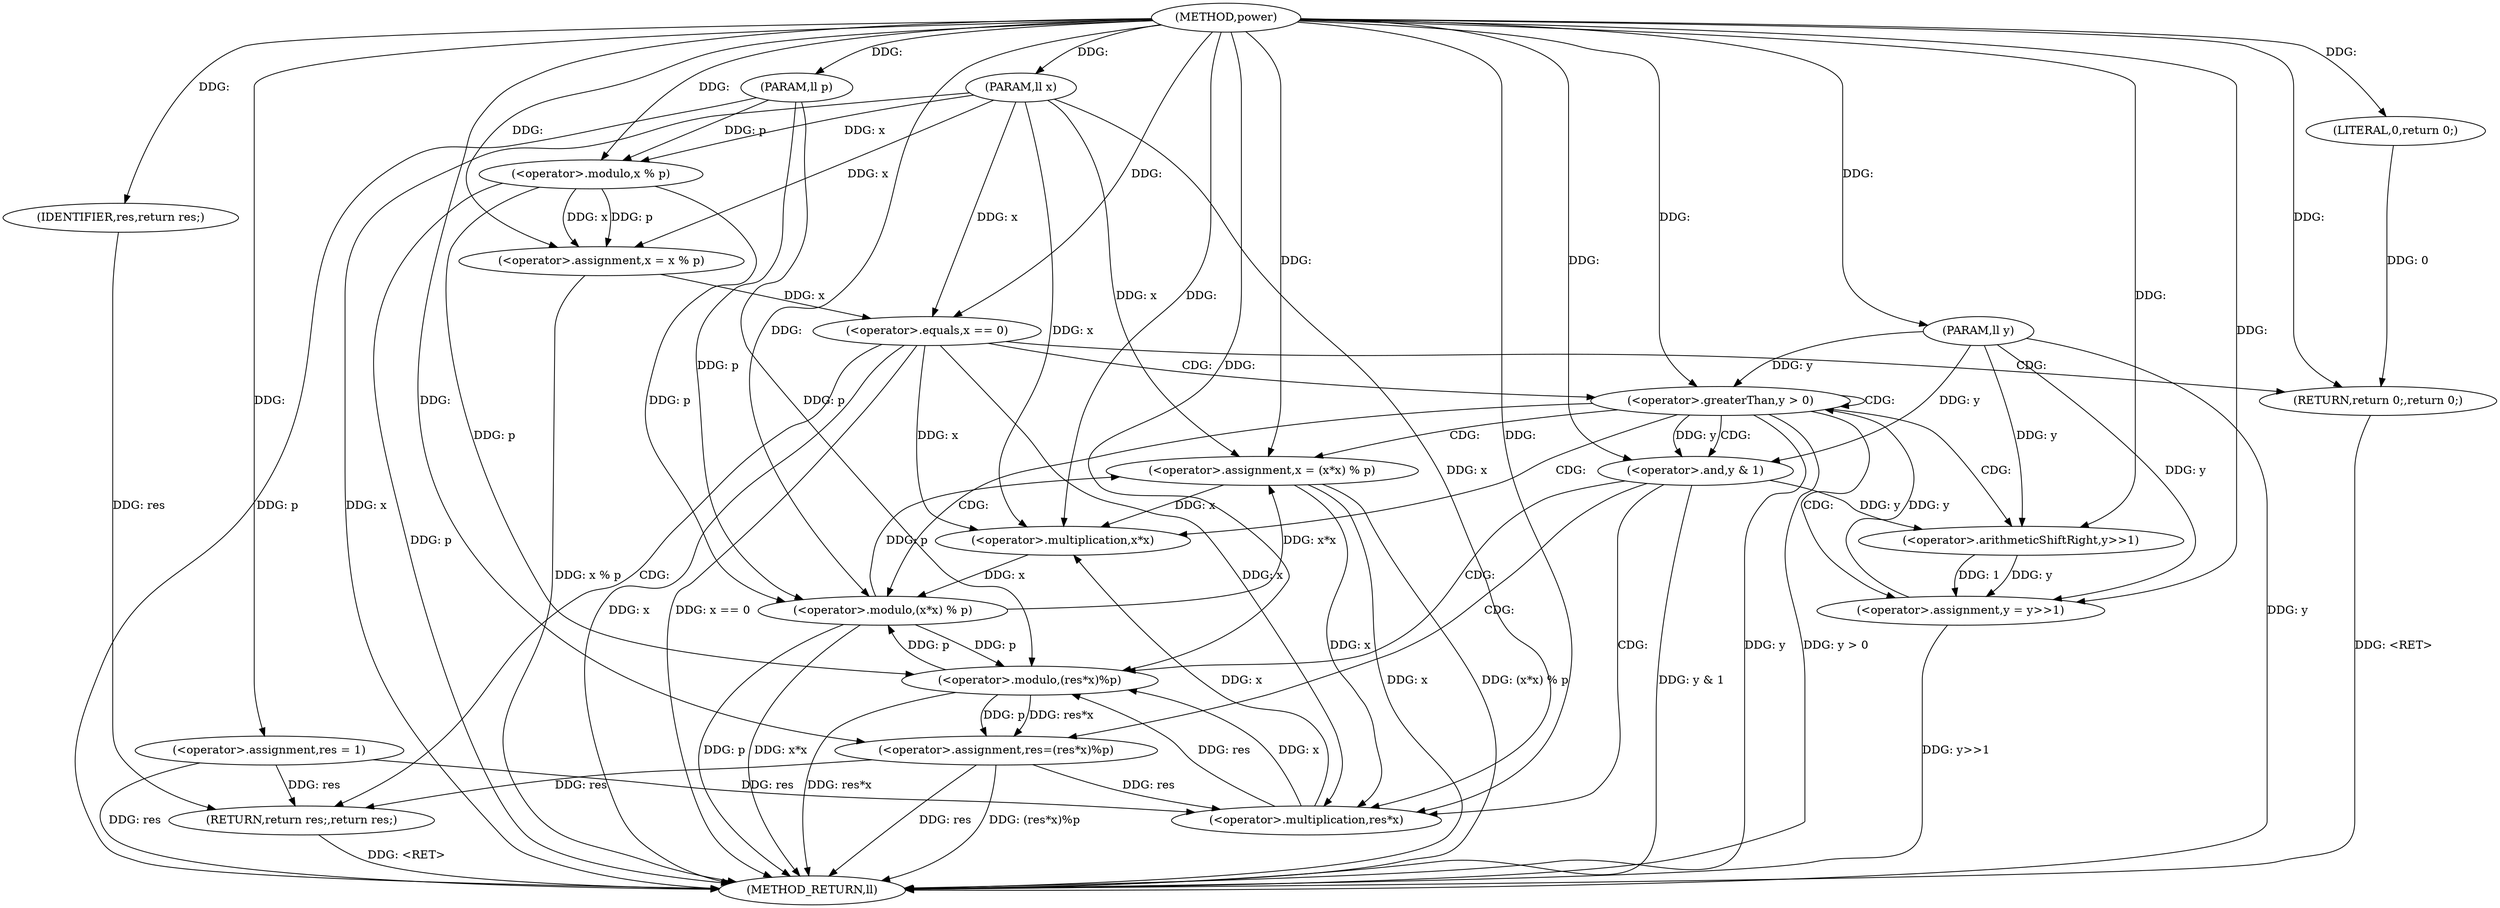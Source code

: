 digraph "power" {  
"1000722" [label = "(METHOD,power)" ]
"1000773" [label = "(METHOD_RETURN,ll)" ]
"1000723" [label = "(PARAM,ll x)" ]
"1000724" [label = "(PARAM,ll y)" ]
"1000725" [label = "(PARAM,ll p)" ]
"1000728" [label = "(<operator>.assignment,res = 1)" ]
"1000731" [label = "(<operator>.assignment,x = x % p)" ]
"1000771" [label = "(RETURN,return res;,return res;)" ]
"1000737" [label = "(<operator>.equals,x == 0)" ]
"1000740" [label = "(RETURN,return 0;,return 0;)" ]
"1000743" [label = "(<operator>.greaterThan,y > 0)" ]
"1000772" [label = "(IDENTIFIER,res,return res;)" ]
"1000733" [label = "(<operator>.modulo,x % p)" ]
"1000741" [label = "(LITERAL,0,return 0;)" ]
"1000759" [label = "(<operator>.assignment,y = y>>1)" ]
"1000764" [label = "(<operator>.assignment,x = (x*x) % p)" ]
"1000748" [label = "(<operator>.and,y & 1)" ]
"1000752" [label = "(<operator>.assignment,res=(res*x)%p)" ]
"1000761" [label = "(<operator>.arithmeticShiftRight,y>>1)" ]
"1000766" [label = "(<operator>.modulo,(x*x) % p)" ]
"1000767" [label = "(<operator>.multiplication,x*x)" ]
"1000754" [label = "(<operator>.modulo,(res*x)%p)" ]
"1000755" [label = "(<operator>.multiplication,res*x)" ]
  "1000771" -> "1000773"  [ label = "DDG: <RET>"] 
  "1000740" -> "1000773"  [ label = "DDG: <RET>"] 
  "1000723" -> "1000773"  [ label = "DDG: x"] 
  "1000724" -> "1000773"  [ label = "DDG: y"] 
  "1000725" -> "1000773"  [ label = "DDG: p"] 
  "1000728" -> "1000773"  [ label = "DDG: res"] 
  "1000733" -> "1000773"  [ label = "DDG: p"] 
  "1000731" -> "1000773"  [ label = "DDG: x % p"] 
  "1000737" -> "1000773"  [ label = "DDG: x"] 
  "1000737" -> "1000773"  [ label = "DDG: x == 0"] 
  "1000743" -> "1000773"  [ label = "DDG: y"] 
  "1000743" -> "1000773"  [ label = "DDG: y > 0"] 
  "1000748" -> "1000773"  [ label = "DDG: y & 1"] 
  "1000752" -> "1000773"  [ label = "DDG: res"] 
  "1000754" -> "1000773"  [ label = "DDG: res*x"] 
  "1000752" -> "1000773"  [ label = "DDG: (res*x)%p"] 
  "1000759" -> "1000773"  [ label = "DDG: y>>1"] 
  "1000764" -> "1000773"  [ label = "DDG: x"] 
  "1000766" -> "1000773"  [ label = "DDG: x*x"] 
  "1000766" -> "1000773"  [ label = "DDG: p"] 
  "1000764" -> "1000773"  [ label = "DDG: (x*x) % p"] 
  "1000722" -> "1000723"  [ label = "DDG: "] 
  "1000722" -> "1000724"  [ label = "DDG: "] 
  "1000722" -> "1000725"  [ label = "DDG: "] 
  "1000722" -> "1000728"  [ label = "DDG: "] 
  "1000733" -> "1000731"  [ label = "DDG: x"] 
  "1000733" -> "1000731"  [ label = "DDG: p"] 
  "1000772" -> "1000771"  [ label = "DDG: res"] 
  "1000728" -> "1000771"  [ label = "DDG: res"] 
  "1000752" -> "1000771"  [ label = "DDG: res"] 
  "1000723" -> "1000731"  [ label = "DDG: x"] 
  "1000722" -> "1000731"  [ label = "DDG: "] 
  "1000741" -> "1000740"  [ label = "DDG: 0"] 
  "1000722" -> "1000740"  [ label = "DDG: "] 
  "1000722" -> "1000772"  [ label = "DDG: "] 
  "1000723" -> "1000733"  [ label = "DDG: x"] 
  "1000722" -> "1000733"  [ label = "DDG: "] 
  "1000725" -> "1000733"  [ label = "DDG: p"] 
  "1000731" -> "1000737"  [ label = "DDG: x"] 
  "1000723" -> "1000737"  [ label = "DDG: x"] 
  "1000722" -> "1000737"  [ label = "DDG: "] 
  "1000722" -> "1000741"  [ label = "DDG: "] 
  "1000759" -> "1000743"  [ label = "DDG: y"] 
  "1000724" -> "1000743"  [ label = "DDG: y"] 
  "1000722" -> "1000743"  [ label = "DDG: "] 
  "1000761" -> "1000759"  [ label = "DDG: y"] 
  "1000761" -> "1000759"  [ label = "DDG: 1"] 
  "1000766" -> "1000764"  [ label = "DDG: x*x"] 
  "1000766" -> "1000764"  [ label = "DDG: p"] 
  "1000724" -> "1000759"  [ label = "DDG: y"] 
  "1000722" -> "1000759"  [ label = "DDG: "] 
  "1000723" -> "1000764"  [ label = "DDG: x"] 
  "1000722" -> "1000764"  [ label = "DDG: "] 
  "1000743" -> "1000748"  [ label = "DDG: y"] 
  "1000724" -> "1000748"  [ label = "DDG: y"] 
  "1000722" -> "1000748"  [ label = "DDG: "] 
  "1000754" -> "1000752"  [ label = "DDG: p"] 
  "1000754" -> "1000752"  [ label = "DDG: res*x"] 
  "1000748" -> "1000761"  [ label = "DDG: y"] 
  "1000724" -> "1000761"  [ label = "DDG: y"] 
  "1000722" -> "1000761"  [ label = "DDG: "] 
  "1000767" -> "1000766"  [ label = "DDG: x"] 
  "1000733" -> "1000766"  [ label = "DDG: p"] 
  "1000754" -> "1000766"  [ label = "DDG: p"] 
  "1000725" -> "1000766"  [ label = "DDG: p"] 
  "1000722" -> "1000766"  [ label = "DDG: "] 
  "1000722" -> "1000752"  [ label = "DDG: "] 
  "1000737" -> "1000767"  [ label = "DDG: x"] 
  "1000755" -> "1000767"  [ label = "DDG: x"] 
  "1000764" -> "1000767"  [ label = "DDG: x"] 
  "1000723" -> "1000767"  [ label = "DDG: x"] 
  "1000722" -> "1000767"  [ label = "DDG: "] 
  "1000755" -> "1000754"  [ label = "DDG: res"] 
  "1000755" -> "1000754"  [ label = "DDG: x"] 
  "1000733" -> "1000754"  [ label = "DDG: p"] 
  "1000766" -> "1000754"  [ label = "DDG: p"] 
  "1000725" -> "1000754"  [ label = "DDG: p"] 
  "1000722" -> "1000754"  [ label = "DDG: "] 
  "1000728" -> "1000755"  [ label = "DDG: res"] 
  "1000752" -> "1000755"  [ label = "DDG: res"] 
  "1000722" -> "1000755"  [ label = "DDG: "] 
  "1000737" -> "1000755"  [ label = "DDG: x"] 
  "1000764" -> "1000755"  [ label = "DDG: x"] 
  "1000723" -> "1000755"  [ label = "DDG: x"] 
  "1000737" -> "1000740"  [ label = "CDG: "] 
  "1000737" -> "1000743"  [ label = "CDG: "] 
  "1000737" -> "1000771"  [ label = "CDG: "] 
  "1000743" -> "1000764"  [ label = "CDG: "] 
  "1000743" -> "1000761"  [ label = "CDG: "] 
  "1000743" -> "1000767"  [ label = "CDG: "] 
  "1000743" -> "1000748"  [ label = "CDG: "] 
  "1000743" -> "1000766"  [ label = "CDG: "] 
  "1000743" -> "1000743"  [ label = "CDG: "] 
  "1000743" -> "1000759"  [ label = "CDG: "] 
  "1000748" -> "1000755"  [ label = "CDG: "] 
  "1000748" -> "1000754"  [ label = "CDG: "] 
  "1000748" -> "1000752"  [ label = "CDG: "] 
}
